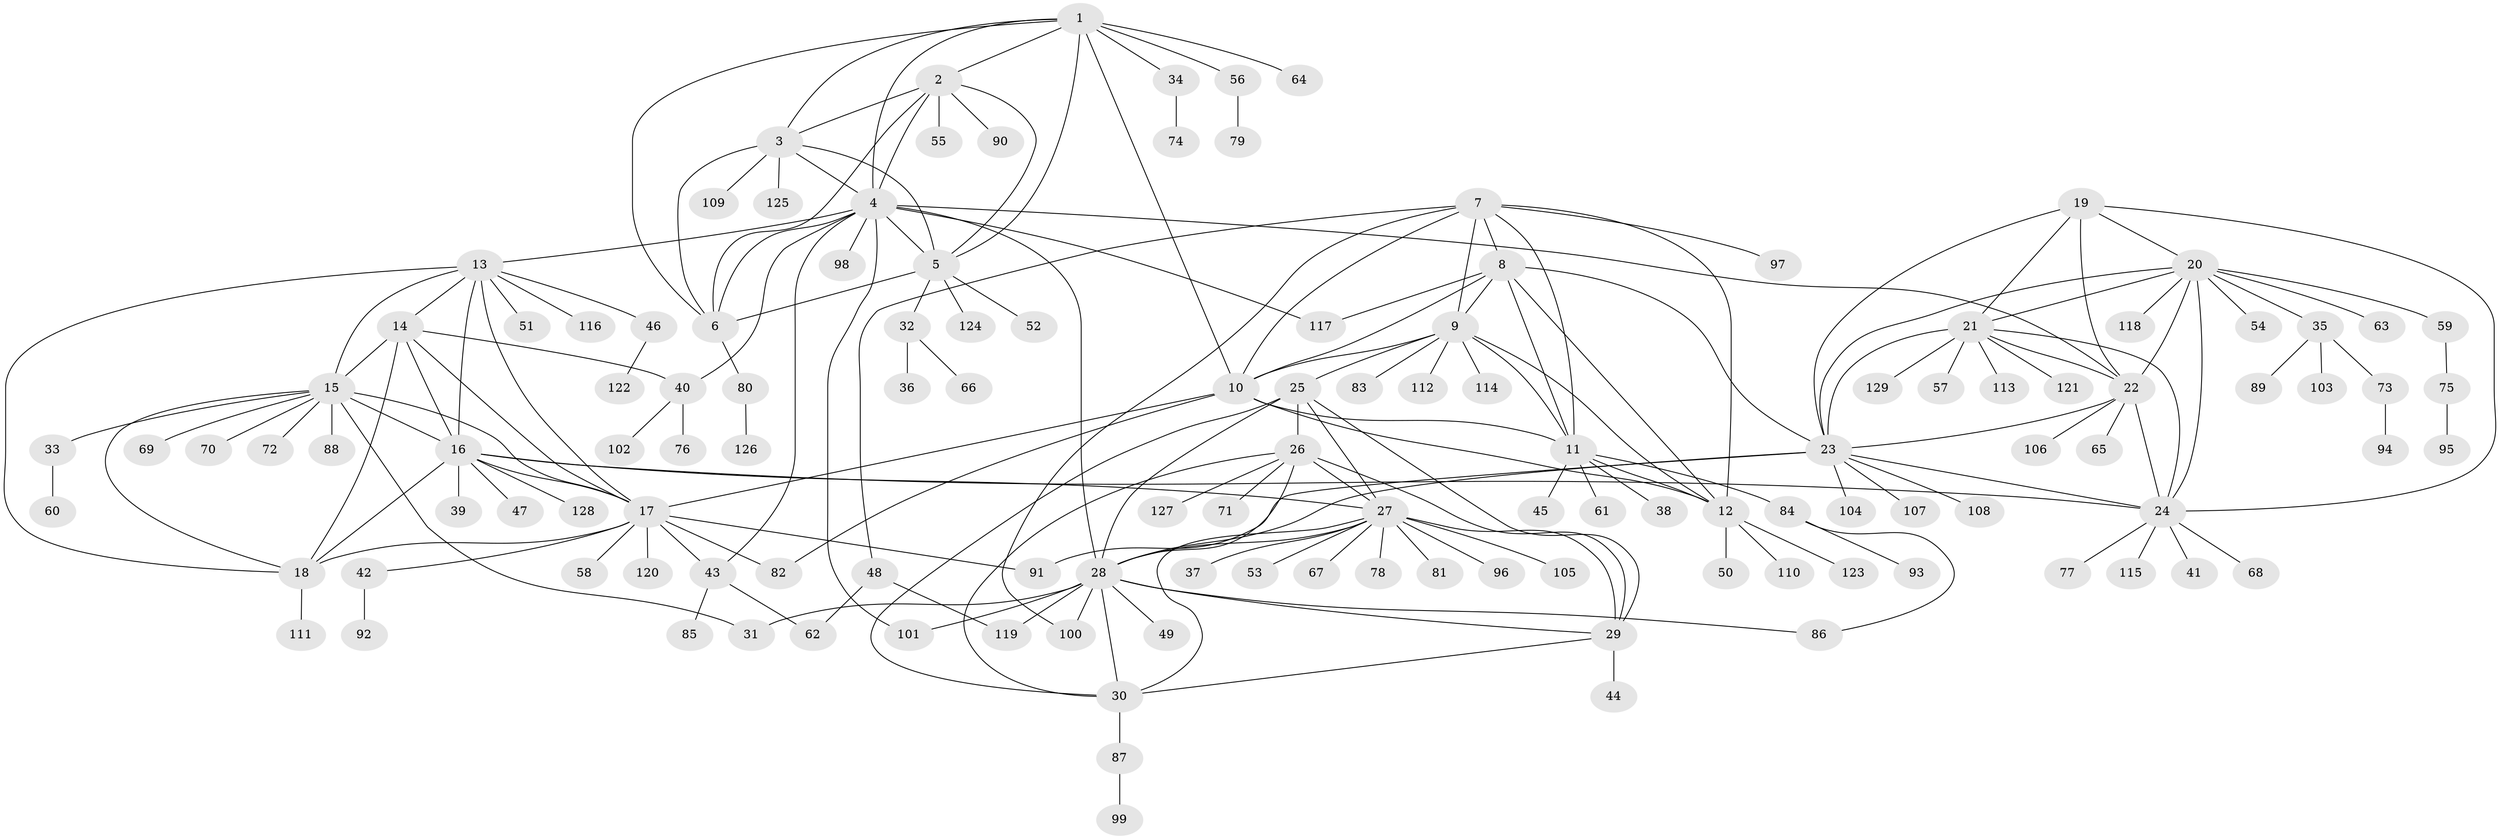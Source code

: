 // coarse degree distribution, {5: 0.10526315789473684, 2: 0.10526315789473684, 8: 0.07894736842105263, 6: 0.07894736842105263, 3: 0.02631578947368421, 9: 0.05263157894736842, 1: 0.5526315789473685}
// Generated by graph-tools (version 1.1) at 2025/19/03/04/25 18:19:28]
// undirected, 129 vertices, 195 edges
graph export_dot {
graph [start="1"]
  node [color=gray90,style=filled];
  1;
  2;
  3;
  4;
  5;
  6;
  7;
  8;
  9;
  10;
  11;
  12;
  13;
  14;
  15;
  16;
  17;
  18;
  19;
  20;
  21;
  22;
  23;
  24;
  25;
  26;
  27;
  28;
  29;
  30;
  31;
  32;
  33;
  34;
  35;
  36;
  37;
  38;
  39;
  40;
  41;
  42;
  43;
  44;
  45;
  46;
  47;
  48;
  49;
  50;
  51;
  52;
  53;
  54;
  55;
  56;
  57;
  58;
  59;
  60;
  61;
  62;
  63;
  64;
  65;
  66;
  67;
  68;
  69;
  70;
  71;
  72;
  73;
  74;
  75;
  76;
  77;
  78;
  79;
  80;
  81;
  82;
  83;
  84;
  85;
  86;
  87;
  88;
  89;
  90;
  91;
  92;
  93;
  94;
  95;
  96;
  97;
  98;
  99;
  100;
  101;
  102;
  103;
  104;
  105;
  106;
  107;
  108;
  109;
  110;
  111;
  112;
  113;
  114;
  115;
  116;
  117;
  118;
  119;
  120;
  121;
  122;
  123;
  124;
  125;
  126;
  127;
  128;
  129;
  1 -- 2;
  1 -- 3;
  1 -- 4;
  1 -- 5;
  1 -- 6;
  1 -- 10;
  1 -- 34;
  1 -- 56;
  1 -- 64;
  2 -- 3;
  2 -- 4;
  2 -- 5;
  2 -- 6;
  2 -- 55;
  2 -- 90;
  3 -- 4;
  3 -- 5;
  3 -- 6;
  3 -- 109;
  3 -- 125;
  4 -- 5;
  4 -- 6;
  4 -- 13;
  4 -- 22;
  4 -- 28;
  4 -- 40;
  4 -- 43;
  4 -- 98;
  4 -- 101;
  4 -- 117;
  5 -- 6;
  5 -- 32;
  5 -- 52;
  5 -- 124;
  6 -- 80;
  7 -- 8;
  7 -- 9;
  7 -- 10;
  7 -- 11;
  7 -- 12;
  7 -- 48;
  7 -- 97;
  7 -- 100;
  8 -- 9;
  8 -- 10;
  8 -- 11;
  8 -- 12;
  8 -- 23;
  8 -- 117;
  9 -- 10;
  9 -- 11;
  9 -- 12;
  9 -- 25;
  9 -- 83;
  9 -- 112;
  9 -- 114;
  10 -- 11;
  10 -- 12;
  10 -- 17;
  10 -- 82;
  11 -- 12;
  11 -- 38;
  11 -- 45;
  11 -- 61;
  11 -- 84;
  12 -- 50;
  12 -- 110;
  12 -- 123;
  13 -- 14;
  13 -- 15;
  13 -- 16;
  13 -- 17;
  13 -- 18;
  13 -- 46;
  13 -- 51;
  13 -- 116;
  14 -- 15;
  14 -- 16;
  14 -- 17;
  14 -- 18;
  14 -- 40;
  15 -- 16;
  15 -- 17;
  15 -- 18;
  15 -- 31;
  15 -- 33;
  15 -- 69;
  15 -- 70;
  15 -- 72;
  15 -- 88;
  16 -- 17;
  16 -- 18;
  16 -- 24;
  16 -- 27;
  16 -- 39;
  16 -- 47;
  16 -- 128;
  17 -- 18;
  17 -- 42;
  17 -- 43;
  17 -- 58;
  17 -- 82;
  17 -- 91;
  17 -- 120;
  18 -- 111;
  19 -- 20;
  19 -- 21;
  19 -- 22;
  19 -- 23;
  19 -- 24;
  20 -- 21;
  20 -- 22;
  20 -- 23;
  20 -- 24;
  20 -- 35;
  20 -- 54;
  20 -- 59;
  20 -- 63;
  20 -- 118;
  21 -- 22;
  21 -- 23;
  21 -- 24;
  21 -- 57;
  21 -- 113;
  21 -- 121;
  21 -- 129;
  22 -- 23;
  22 -- 24;
  22 -- 65;
  22 -- 106;
  23 -- 24;
  23 -- 28;
  23 -- 91;
  23 -- 104;
  23 -- 107;
  23 -- 108;
  24 -- 41;
  24 -- 68;
  24 -- 77;
  24 -- 115;
  25 -- 26;
  25 -- 27;
  25 -- 28;
  25 -- 29;
  25 -- 30;
  26 -- 27;
  26 -- 28;
  26 -- 29;
  26 -- 30;
  26 -- 71;
  26 -- 127;
  27 -- 28;
  27 -- 29;
  27 -- 30;
  27 -- 37;
  27 -- 53;
  27 -- 67;
  27 -- 78;
  27 -- 81;
  27 -- 96;
  27 -- 105;
  28 -- 29;
  28 -- 30;
  28 -- 31;
  28 -- 49;
  28 -- 86;
  28 -- 100;
  28 -- 101;
  28 -- 119;
  29 -- 30;
  29 -- 44;
  30 -- 87;
  32 -- 36;
  32 -- 66;
  33 -- 60;
  34 -- 74;
  35 -- 73;
  35 -- 89;
  35 -- 103;
  40 -- 76;
  40 -- 102;
  42 -- 92;
  43 -- 62;
  43 -- 85;
  46 -- 122;
  48 -- 62;
  48 -- 119;
  56 -- 79;
  59 -- 75;
  73 -- 94;
  75 -- 95;
  80 -- 126;
  84 -- 86;
  84 -- 93;
  87 -- 99;
}
